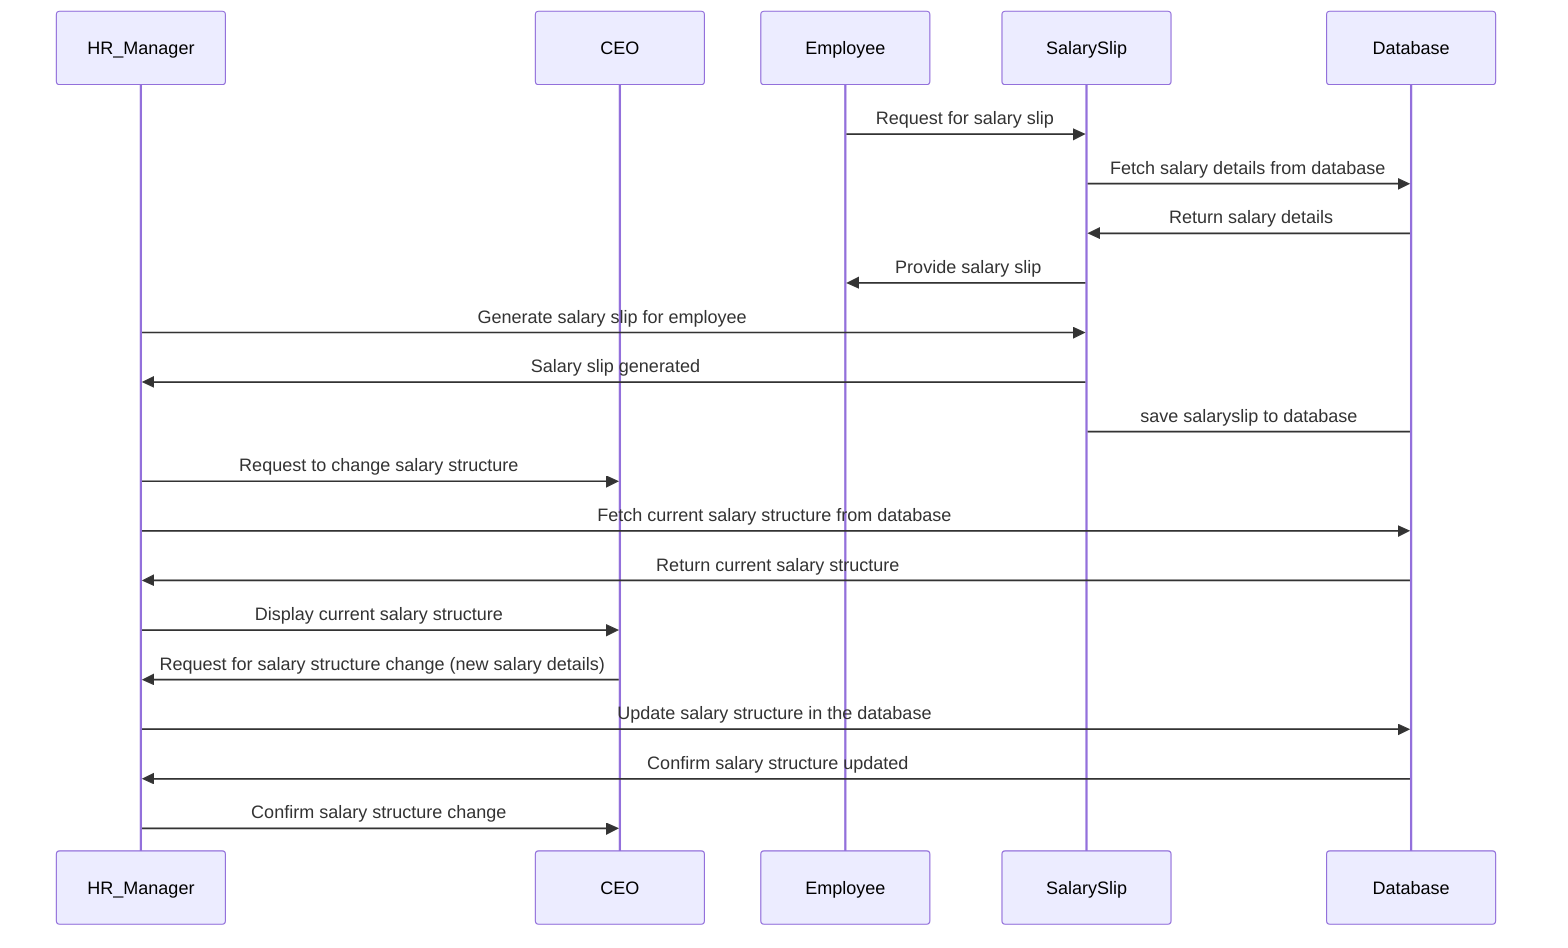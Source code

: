 sequenceDiagram
    participant HR as HR_Manager
    participant CEO as CEO
    participant E as Employee
    participant SS as SalarySlip
    participant DB as Database

    E->>SS: Request for salary slip
    SS->>DB: Fetch salary details from database
    DB->>SS: Return salary details
    SS->>E: Provide salary slip

    HR->>SS: Generate salary slip for employee
    SS->>HR: Salary slip generated
    SS->DB: save salaryslip to database
    
    HR->>CEO: Request to change salary structure
    HR->>DB: Fetch current salary structure from database
    DB->>HR: Return current salary structure
    HR->>CEO: Display current salary structure
    
    CEO->>HR: Request for salary structure change (new salary details)
    HR->>DB: Update salary structure in the database
    DB->>HR: Confirm salary structure updated
    HR->>CEO: Confirm salary structure change